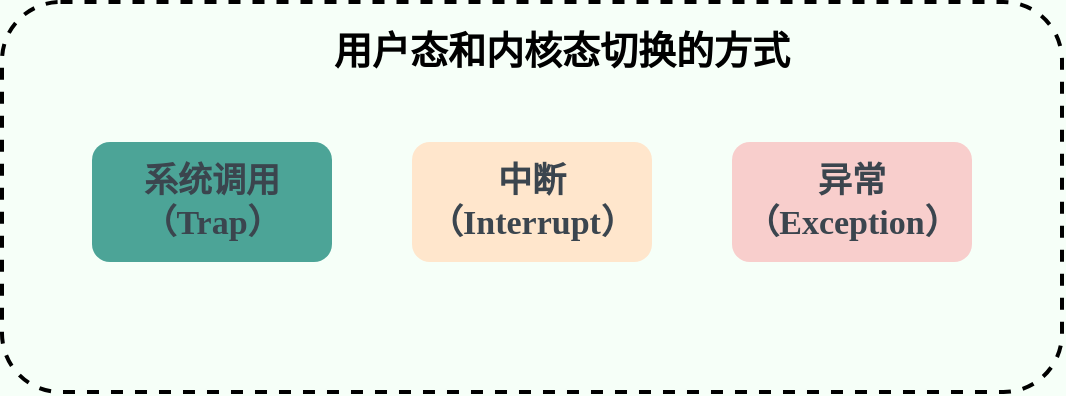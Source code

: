 <mxfile version="20.3.0" type="device"><diagram id="wgYxP_C74_tortBbW5P-" name="Page-1"><mxGraphModel dx="1106" dy="789" grid="1" gridSize="10" guides="1" tooltips="1" connect="1" arrows="1" fold="1" page="1" pageScale="1" pageWidth="827" pageHeight="1169" background="#F6FFF8" math="0" shadow="0"><root><mxCell id="0"/><mxCell id="1" parent="0"/><mxCell id="1gNJ-BXsS5XJs989hasM-6" value="" style="rounded=1;whiteSpace=wrap;html=1;fillColor=none;strokeWidth=2;dashed=1;fontFamily=JetBrains Mono;fontSource=https%3A%2F%2Ffonts.googleapis.com%2Fcss%3Ffamily%3DJetBrains%2BMono;" parent="1" vertex="1"><mxGeometry x="115" y="130" width="530" height="195" as="geometry"/></mxCell><mxCell id="1gNJ-BXsS5XJs989hasM-1" value="&lt;strong style=&quot;box-sizing: border-box; caret-color: rgb(59, 69, 78); color: rgb(59, 69, 78); font-size: 17px; orphans: 4; text-align: left; text-size-adjust: auto;&quot;&gt;系统调用（Trap）&lt;/strong&gt;" style="rounded=1;whiteSpace=wrap;html=1;fontSize=15;fillColor=#4CA497;strokeColor=none;fontFamily=JetBrains Mono;fontSource=https%3A%2F%2Ffonts.googleapis.com%2Fcss%3Ffamily%3DJetBrains%2BMono;" parent="1" vertex="1"><mxGeometry x="160" y="200" width="120" height="60" as="geometry"/></mxCell><mxCell id="1gNJ-BXsS5XJs989hasM-2" value="&lt;strong style=&quot;box-sizing: border-box; caret-color: rgb(59, 69, 78); color: rgb(59, 69, 78); font-size: 17px; orphans: 4; text-align: left; text-size-adjust: auto;&quot;&gt;中断（Interrupt）&lt;/strong&gt;" style="rounded=1;whiteSpace=wrap;html=1;fontSize=15;fillColor=#ffe6cc;strokeColor=none;fontFamily=JetBrains Mono;fontSource=https%3A%2F%2Ffonts.googleapis.com%2Fcss%3Ffamily%3DJetBrains%2BMono;" parent="1" vertex="1"><mxGeometry x="320" y="200" width="120" height="60" as="geometry"/></mxCell><mxCell id="1gNJ-BXsS5XJs989hasM-3" value="&lt;strong style=&quot;box-sizing: border-box; caret-color: rgb(59, 69, 78); color: rgb(59, 69, 78); font-size: 17px; orphans: 4; text-align: left; text-size-adjust: auto;&quot;&gt;异常（Exception）&lt;/strong&gt;" style="rounded=1;whiteSpace=wrap;html=1;fontSize=15;fillColor=#f8cecc;strokeColor=none;fontFamily=JetBrains Mono;fontSource=https%3A%2F%2Ffonts.googleapis.com%2Fcss%3Ffamily%3DJetBrains%2BMono;" parent="1" vertex="1"><mxGeometry x="480" y="200" width="120" height="60" as="geometry"/></mxCell><mxCell id="1gNJ-BXsS5XJs989hasM-7" value="&lt;b&gt;&lt;font style=&quot;font-size: 19px;&quot;&gt;用户态和内核态切换的方式&lt;/font&gt;&lt;/b&gt;" style="text;html=1;strokeColor=none;fillColor=none;align=center;verticalAlign=middle;whiteSpace=wrap;rounded=0;dashed=1;strokeWidth=2;fontSize=18;fontFamily=JetBrains Mono;fontSource=https%3A%2F%2Ffonts.googleapis.com%2Fcss%3Ffamily%3DJetBrains%2BMono;" parent="1" vertex="1"><mxGeometry x="260" y="140" width="270" height="30" as="geometry"/></mxCell></root></mxGraphModel></diagram></mxfile>